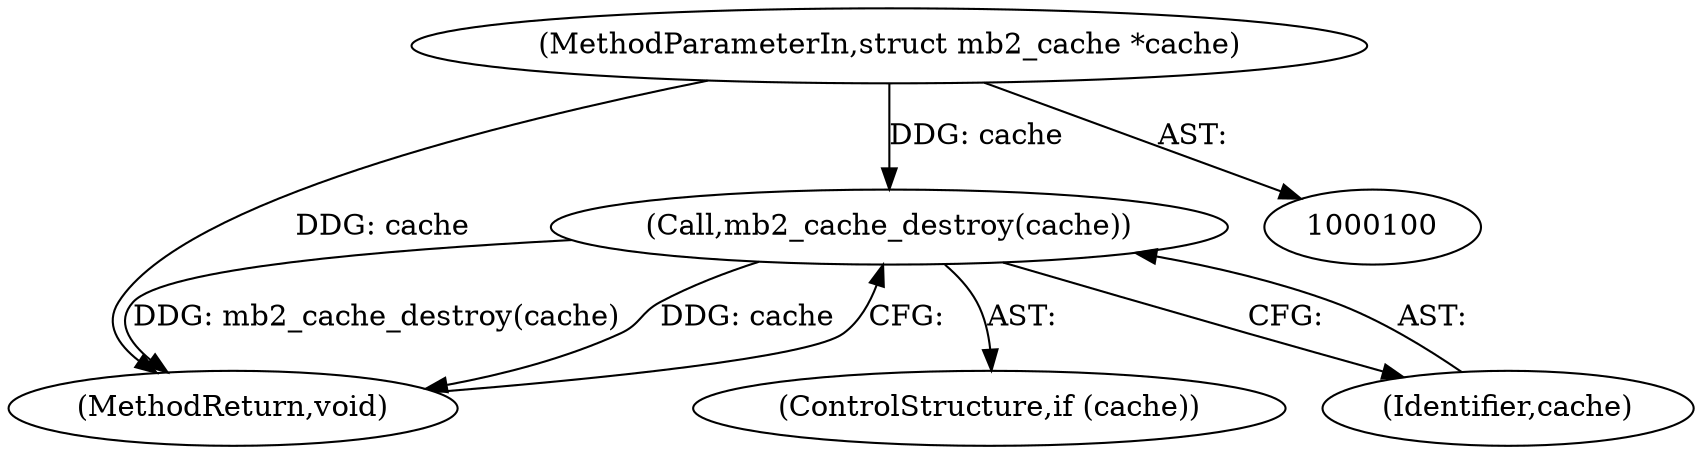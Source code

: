 digraph "0_linux_be0726d33cb8f411945884664924bed3cb8c70ee_3@pointer" {
"1000105" [label="(Call,mb2_cache_destroy(cache))"];
"1000101" [label="(MethodParameterIn,struct mb2_cache *cache)"];
"1000107" [label="(MethodReturn,void)"];
"1000103" [label="(ControlStructure,if (cache))"];
"1000106" [label="(Identifier,cache)"];
"1000105" [label="(Call,mb2_cache_destroy(cache))"];
"1000101" [label="(MethodParameterIn,struct mb2_cache *cache)"];
"1000105" -> "1000103"  [label="AST: "];
"1000105" -> "1000106"  [label="CFG: "];
"1000106" -> "1000105"  [label="AST: "];
"1000107" -> "1000105"  [label="CFG: "];
"1000105" -> "1000107"  [label="DDG: mb2_cache_destroy(cache)"];
"1000105" -> "1000107"  [label="DDG: cache"];
"1000101" -> "1000105"  [label="DDG: cache"];
"1000101" -> "1000100"  [label="AST: "];
"1000101" -> "1000107"  [label="DDG: cache"];
}
